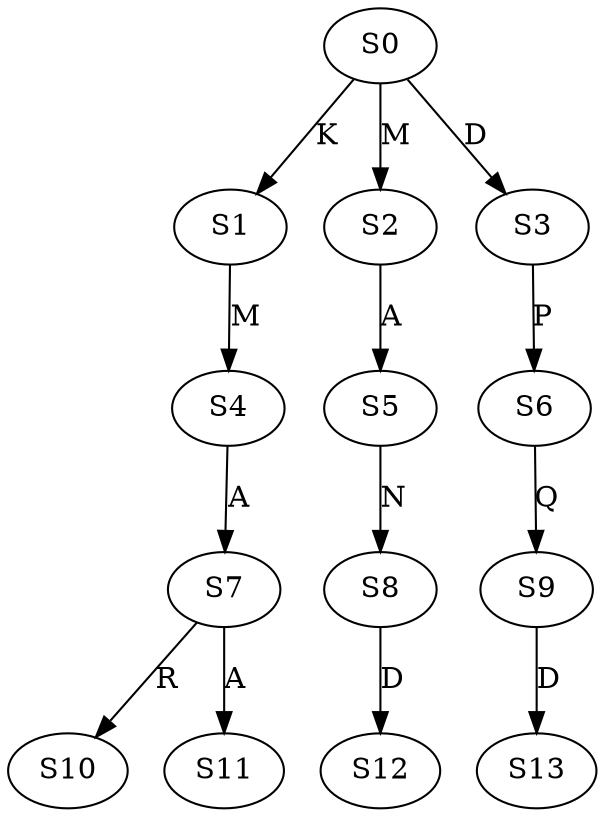 strict digraph  {
	S0 -> S1 [ label = K ];
	S0 -> S2 [ label = M ];
	S0 -> S3 [ label = D ];
	S1 -> S4 [ label = M ];
	S2 -> S5 [ label = A ];
	S3 -> S6 [ label = P ];
	S4 -> S7 [ label = A ];
	S5 -> S8 [ label = N ];
	S6 -> S9 [ label = Q ];
	S7 -> S10 [ label = R ];
	S7 -> S11 [ label = A ];
	S8 -> S12 [ label = D ];
	S9 -> S13 [ label = D ];
}
